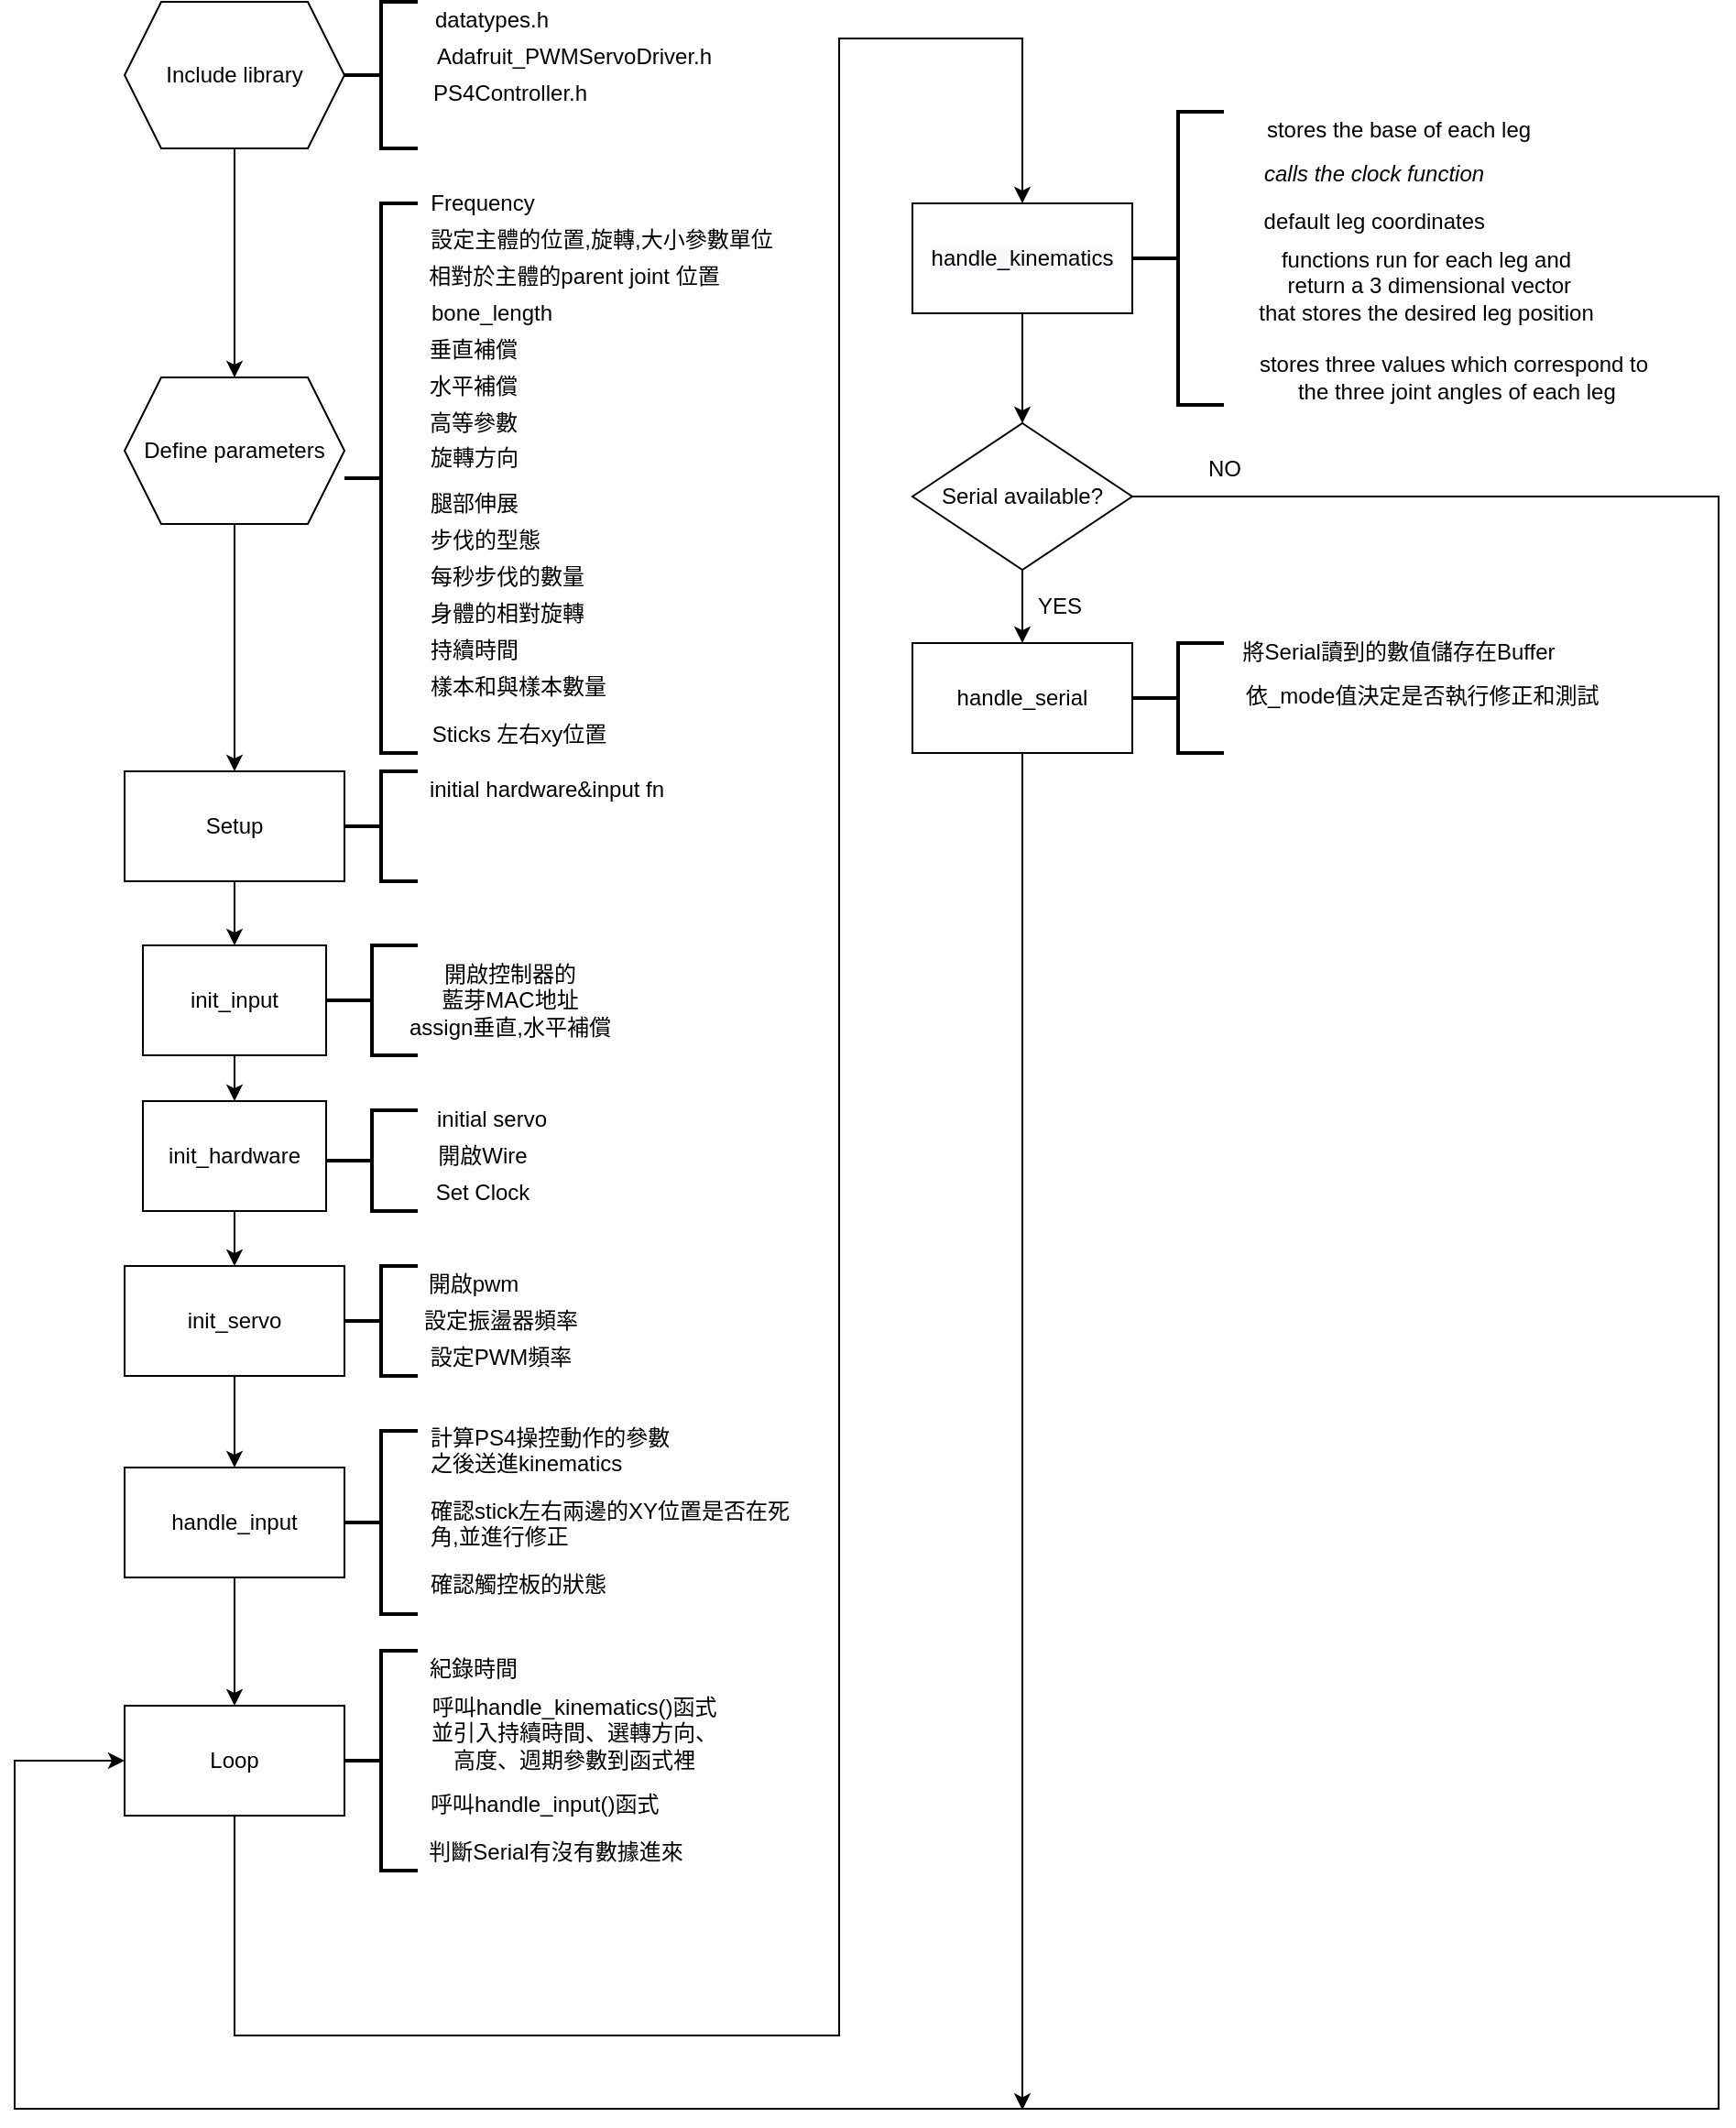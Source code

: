 <mxfile version="16.6.8" type="github">
  <diagram id="Qv2h1EbR9MERww-3qoIi" name="Page-1">
    <mxGraphModel dx="2844" dy="1540" grid="1" gridSize="10" guides="1" tooltips="1" connect="1" arrows="1" fold="1" page="1" pageScale="1" pageWidth="827" pageHeight="1169" math="0" shadow="0">
      <root>
        <mxCell id="0" />
        <mxCell id="1" parent="0" />
        <mxCell id="ZmHr8MECv6ovKMUGbqsX-1" value="Include library" style="shape=hexagon;perimeter=hexagonPerimeter2;whiteSpace=wrap;html=1;fixedSize=1;" parent="1" vertex="1">
          <mxGeometry x="100" y="10" width="120" height="80" as="geometry" />
        </mxCell>
        <mxCell id="ZmHr8MECv6ovKMUGbqsX-3" value="" style="strokeWidth=2;html=1;shape=mxgraph.flowchart.annotation_2;align=left;labelPosition=right;pointerEvents=1;" parent="1" vertex="1">
          <mxGeometry x="220" y="10" width="40" height="80" as="geometry" />
        </mxCell>
        <mxCell id="ZmHr8MECv6ovKMUGbqsX-4" value="datatypes.h" style="text;html=1;align=center;verticalAlign=middle;resizable=0;points=[];autosize=1;strokeColor=none;fillColor=none;" parent="1" vertex="1">
          <mxGeometry x="260" y="10" width="80" height="20" as="geometry" />
        </mxCell>
        <mxCell id="ZmHr8MECv6ovKMUGbqsX-5" value="Adafruit_PWMServoDriver.h" style="text;html=1;align=center;verticalAlign=middle;resizable=0;points=[];autosize=1;strokeColor=none;fillColor=none;" parent="1" vertex="1">
          <mxGeometry x="260" y="30" width="170" height="20" as="geometry" />
        </mxCell>
        <mxCell id="ZmHr8MECv6ovKMUGbqsX-6" value="PS4Controller.h" style="text;html=1;align=center;verticalAlign=middle;resizable=0;points=[];autosize=1;strokeColor=none;fillColor=none;" parent="1" vertex="1">
          <mxGeometry x="260" y="50" width="100" height="20" as="geometry" />
        </mxCell>
        <mxCell id="ZmHr8MECv6ovKMUGbqsX-7" value="" style="endArrow=classic;html=1;rounded=0;exitX=0.5;exitY=1;exitDx=0;exitDy=0;" parent="1" source="ZmHr8MECv6ovKMUGbqsX-1" target="ZmHr8MECv6ovKMUGbqsX-8" edge="1">
          <mxGeometry width="50" height="50" relative="1" as="geometry">
            <mxPoint x="170" y="80" as="sourcePoint" />
            <mxPoint x="160" y="120" as="targetPoint" />
          </mxGeometry>
        </mxCell>
        <mxCell id="ZmHr8MECv6ovKMUGbqsX-8" value="Define parameters" style="shape=hexagon;perimeter=hexagonPerimeter2;whiteSpace=wrap;html=1;fixedSize=1;" parent="1" vertex="1">
          <mxGeometry x="100" y="215" width="120" height="80" as="geometry" />
        </mxCell>
        <mxCell id="ZfQKTGb5kcTvKhnk0vQk-1" value="" style="strokeWidth=2;html=1;shape=mxgraph.flowchart.annotation_2;align=left;labelPosition=right;pointerEvents=1;" vertex="1" parent="1">
          <mxGeometry x="220" y="120" width="40" height="300" as="geometry" />
        </mxCell>
        <mxCell id="ZfQKTGb5kcTvKhnk0vQk-2" value="Frequency" style="text;html=1;align=center;verticalAlign=middle;resizable=0;points=[];autosize=1;strokeColor=none;fillColor=none;" vertex="1" parent="1">
          <mxGeometry x="260" y="110" width="70" height="20" as="geometry" />
        </mxCell>
        <mxCell id="ZfQKTGb5kcTvKhnk0vQk-3" value="設定主體的位置,旋轉,大小參數單位" style="text;html=1;align=center;verticalAlign=middle;resizable=0;points=[];autosize=1;strokeColor=none;fillColor=none;" vertex="1" parent="1">
          <mxGeometry x="260" y="130" width="200" height="20" as="geometry" />
        </mxCell>
        <mxCell id="ZfQKTGb5kcTvKhnk0vQk-4" value="相對於主體的parent joint 位置" style="text;html=1;align=center;verticalAlign=middle;resizable=0;points=[];autosize=1;strokeColor=none;fillColor=none;" vertex="1" parent="1">
          <mxGeometry x="260" y="150" width="170" height="20" as="geometry" />
        </mxCell>
        <mxCell id="ZfQKTGb5kcTvKhnk0vQk-5" value="bone_length" style="text;html=1;align=center;verticalAlign=middle;resizable=0;points=[];autosize=1;strokeColor=none;fillColor=none;" vertex="1" parent="1">
          <mxGeometry x="260" y="170" width="80" height="20" as="geometry" />
        </mxCell>
        <mxCell id="ZfQKTGb5kcTvKhnk0vQk-6" value="垂直補償" style="text;html=1;align=center;verticalAlign=middle;resizable=0;points=[];autosize=1;strokeColor=none;fillColor=none;" vertex="1" parent="1">
          <mxGeometry x="260" y="190" width="60" height="20" as="geometry" />
        </mxCell>
        <mxCell id="ZfQKTGb5kcTvKhnk0vQk-7" value="水平補償" style="text;html=1;align=center;verticalAlign=middle;resizable=0;points=[];autosize=1;strokeColor=none;fillColor=none;" vertex="1" parent="1">
          <mxGeometry x="260" y="210" width="60" height="20" as="geometry" />
        </mxCell>
        <mxCell id="ZfQKTGb5kcTvKhnk0vQk-8" value="高等參數" style="text;html=1;align=center;verticalAlign=middle;resizable=0;points=[];autosize=1;strokeColor=none;fillColor=none;" vertex="1" parent="1">
          <mxGeometry x="260" y="230" width="60" height="20" as="geometry" />
        </mxCell>
        <mxCell id="ZfQKTGb5kcTvKhnk0vQk-9" value="旋轉方向" style="text;whiteSpace=wrap;html=1;" vertex="1" parent="1">
          <mxGeometry x="265" y="245" width="70" height="30" as="geometry" />
        </mxCell>
        <mxCell id="ZfQKTGb5kcTvKhnk0vQk-10" value="腿部伸展" style="text;whiteSpace=wrap;html=1;" vertex="1" parent="1">
          <mxGeometry x="265" y="270" width="70" height="30" as="geometry" />
        </mxCell>
        <mxCell id="ZfQKTGb5kcTvKhnk0vQk-11" value="步伐的型態" style="text;whiteSpace=wrap;html=1;" vertex="1" parent="1">
          <mxGeometry x="265" y="290" width="90" height="30" as="geometry" />
        </mxCell>
        <mxCell id="ZfQKTGb5kcTvKhnk0vQk-12" value="每秒步伐的數量" style="text;whiteSpace=wrap;html=1;" vertex="1" parent="1">
          <mxGeometry x="265" y="310" width="110" height="30" as="geometry" />
        </mxCell>
        <mxCell id="ZfQKTGb5kcTvKhnk0vQk-13" value="身體的相對旋轉" style="text;whiteSpace=wrap;html=1;" vertex="1" parent="1">
          <mxGeometry x="265" y="330" width="110" height="30" as="geometry" />
        </mxCell>
        <mxCell id="ZfQKTGb5kcTvKhnk0vQk-14" value="持續時間" style="text;whiteSpace=wrap;html=1;" vertex="1" parent="1">
          <mxGeometry x="265" y="350" width="70" height="30" as="geometry" />
        </mxCell>
        <mxCell id="ZfQKTGb5kcTvKhnk0vQk-15" value="樣本和與樣本數量" style="text;whiteSpace=wrap;html=1;" vertex="1" parent="1">
          <mxGeometry x="265" y="370" width="120" height="30" as="geometry" />
        </mxCell>
        <mxCell id="ZfQKTGb5kcTvKhnk0vQk-16" value="" style="endArrow=classic;html=1;rounded=0;exitX=0.5;exitY=1;exitDx=0;exitDy=0;" edge="1" parent="1" source="ZmHr8MECv6ovKMUGbqsX-8" target="ZfQKTGb5kcTvKhnk0vQk-17">
          <mxGeometry width="50" height="50" relative="1" as="geometry">
            <mxPoint x="160" y="440" as="sourcePoint" />
            <mxPoint x="160" y="400" as="targetPoint" />
          </mxGeometry>
        </mxCell>
        <mxCell id="ZfQKTGb5kcTvKhnk0vQk-17" value="Setup" style="rounded=0;whiteSpace=wrap;html=1;" vertex="1" parent="1">
          <mxGeometry x="100" y="430" width="120" height="60" as="geometry" />
        </mxCell>
        <mxCell id="ZfQKTGb5kcTvKhnk0vQk-18" value="" style="strokeWidth=2;html=1;shape=mxgraph.flowchart.annotation_2;align=left;labelPosition=right;pointerEvents=1;" vertex="1" parent="1">
          <mxGeometry x="220" y="430" width="40" height="60" as="geometry" />
        </mxCell>
        <mxCell id="ZfQKTGb5kcTvKhnk0vQk-19" value="initial hardware&amp;amp;input fn" style="text;html=1;align=center;verticalAlign=middle;resizable=0;points=[];autosize=1;strokeColor=none;fillColor=none;" vertex="1" parent="1">
          <mxGeometry x="260" y="430" width="140" height="20" as="geometry" />
        </mxCell>
        <mxCell id="ZfQKTGb5kcTvKhnk0vQk-20" value="" style="endArrow=classic;html=1;rounded=0;exitX=0.5;exitY=1;exitDx=0;exitDy=0;" edge="1" parent="1" source="ZfQKTGb5kcTvKhnk0vQk-17" target="ZfQKTGb5kcTvKhnk0vQk-21">
          <mxGeometry width="50" height="50" relative="1" as="geometry">
            <mxPoint x="180" y="440" as="sourcePoint" />
            <mxPoint x="160" y="520" as="targetPoint" />
          </mxGeometry>
        </mxCell>
        <mxCell id="ZfQKTGb5kcTvKhnk0vQk-21" value="init_input" style="rounded=0;whiteSpace=wrap;html=1;" vertex="1" parent="1">
          <mxGeometry x="110" y="525" width="100" height="60" as="geometry" />
        </mxCell>
        <mxCell id="ZfQKTGb5kcTvKhnk0vQk-22" value="" style="endArrow=classic;html=1;rounded=0;exitX=0.5;exitY=1;exitDx=0;exitDy=0;" edge="1" parent="1" source="ZfQKTGb5kcTvKhnk0vQk-21" target="ZfQKTGb5kcTvKhnk0vQk-23">
          <mxGeometry width="50" height="50" relative="1" as="geometry">
            <mxPoint x="150" y="550" as="sourcePoint" />
            <mxPoint x="160" y="610" as="targetPoint" />
          </mxGeometry>
        </mxCell>
        <mxCell id="ZfQKTGb5kcTvKhnk0vQk-23" value="init_hardware" style="rounded=0;whiteSpace=wrap;html=1;" vertex="1" parent="1">
          <mxGeometry x="110" y="610" width="100" height="60" as="geometry" />
        </mxCell>
        <mxCell id="ZfQKTGb5kcTvKhnk0vQk-24" value="" style="strokeWidth=2;html=1;shape=mxgraph.flowchart.annotation_2;align=left;labelPosition=right;pointerEvents=1;" vertex="1" parent="1">
          <mxGeometry x="210" y="615" width="50" height="55" as="geometry" />
        </mxCell>
        <mxCell id="ZfQKTGb5kcTvKhnk0vQk-25" value="initial servo" style="text;html=1;align=center;verticalAlign=middle;resizable=0;points=[];autosize=1;strokeColor=none;fillColor=none;" vertex="1" parent="1">
          <mxGeometry x="260" y="610" width="80" height="20" as="geometry" />
        </mxCell>
        <mxCell id="ZfQKTGb5kcTvKhnk0vQk-26" value="開啟Wire" style="text;html=1;align=center;verticalAlign=middle;resizable=0;points=[];autosize=1;strokeColor=none;fillColor=none;" vertex="1" parent="1">
          <mxGeometry x="265" y="630" width="60" height="20" as="geometry" />
        </mxCell>
        <mxCell id="ZfQKTGb5kcTvKhnk0vQk-27" value="Set Clock" style="text;html=1;align=center;verticalAlign=middle;resizable=0;points=[];autosize=1;strokeColor=none;fillColor=none;" vertex="1" parent="1">
          <mxGeometry x="260" y="650" width="70" height="20" as="geometry" />
        </mxCell>
        <mxCell id="ZfQKTGb5kcTvKhnk0vQk-28" value="" style="endArrow=classic;html=1;rounded=0;exitX=0.5;exitY=1;exitDx=0;exitDy=0;" edge="1" parent="1" source="ZfQKTGb5kcTvKhnk0vQk-23" target="ZfQKTGb5kcTvKhnk0vQk-29">
          <mxGeometry width="50" height="50" relative="1" as="geometry">
            <mxPoint x="170" y="670" as="sourcePoint" />
            <mxPoint x="160" y="700" as="targetPoint" />
          </mxGeometry>
        </mxCell>
        <mxCell id="ZfQKTGb5kcTvKhnk0vQk-29" value="init_servo" style="rounded=0;whiteSpace=wrap;html=1;" vertex="1" parent="1">
          <mxGeometry x="100" y="700" width="120" height="60" as="geometry" />
        </mxCell>
        <mxCell id="ZfQKTGb5kcTvKhnk0vQk-30" value="" style="strokeWidth=2;html=1;shape=mxgraph.flowchart.annotation_2;align=left;labelPosition=right;pointerEvents=1;" vertex="1" parent="1">
          <mxGeometry x="220" y="700" width="40" height="60" as="geometry" />
        </mxCell>
        <mxCell id="ZfQKTGb5kcTvKhnk0vQk-31" value="開啟pwm" style="text;html=1;align=center;verticalAlign=middle;resizable=0;points=[];autosize=1;strokeColor=none;fillColor=none;" vertex="1" parent="1">
          <mxGeometry x="260" y="700" width="60" height="20" as="geometry" />
        </mxCell>
        <mxCell id="ZfQKTGb5kcTvKhnk0vQk-32" value="設定振盪器頻率" style="text;html=1;align=center;verticalAlign=middle;resizable=0;points=[];autosize=1;strokeColor=none;fillColor=none;" vertex="1" parent="1">
          <mxGeometry x="255" y="720" width="100" height="20" as="geometry" />
        </mxCell>
        <mxCell id="ZfQKTGb5kcTvKhnk0vQk-33" value="設定PWM頻率" style="text;html=1;align=center;verticalAlign=middle;resizable=0;points=[];autosize=1;strokeColor=none;fillColor=none;" vertex="1" parent="1">
          <mxGeometry x="260" y="740" width="90" height="20" as="geometry" />
        </mxCell>
        <mxCell id="ZfQKTGb5kcTvKhnk0vQk-34" value="Sticks 左右xy位置" style="text;html=1;align=center;verticalAlign=middle;resizable=0;points=[];autosize=1;strokeColor=none;fillColor=none;" vertex="1" parent="1">
          <mxGeometry x="260" y="400" width="110" height="20" as="geometry" />
        </mxCell>
        <mxCell id="ZfQKTGb5kcTvKhnk0vQk-35" value="" style="strokeWidth=2;html=1;shape=mxgraph.flowchart.annotation_2;align=left;labelPosition=right;pointerEvents=1;" vertex="1" parent="1">
          <mxGeometry x="210" y="525" width="50" height="60" as="geometry" />
        </mxCell>
        <mxCell id="ZfQKTGb5kcTvKhnk0vQk-36" value="&lt;span&gt;開啟控制器的&lt;br&gt;藍芽MAC地址&lt;/span&gt;&lt;br&gt;&lt;span&gt;assign垂直,水平補償&lt;/span&gt;" style="text;html=1;align=center;verticalAlign=middle;resizable=0;points=[];autosize=1;strokeColor=none;fillColor=none;" vertex="1" parent="1">
          <mxGeometry x="245" y="530" width="130" height="50" as="geometry" />
        </mxCell>
        <mxCell id="ZfQKTGb5kcTvKhnk0vQk-37" value="" style="endArrow=classic;html=1;rounded=0;exitX=0.5;exitY=1;exitDx=0;exitDy=0;" edge="1" parent="1" source="ZfQKTGb5kcTvKhnk0vQk-29" target="ZfQKTGb5kcTvKhnk0vQk-38">
          <mxGeometry width="50" height="50" relative="1" as="geometry">
            <mxPoint x="140" y="790" as="sourcePoint" />
            <mxPoint x="160" y="790" as="targetPoint" />
          </mxGeometry>
        </mxCell>
        <mxCell id="ZfQKTGb5kcTvKhnk0vQk-38" value="handle_input" style="rounded=0;whiteSpace=wrap;html=1;" vertex="1" parent="1">
          <mxGeometry x="100" y="810" width="120" height="60" as="geometry" />
        </mxCell>
        <mxCell id="ZfQKTGb5kcTvKhnk0vQk-39" value="" style="strokeWidth=2;html=1;shape=mxgraph.flowchart.annotation_2;align=left;labelPosition=right;pointerEvents=1;" vertex="1" parent="1">
          <mxGeometry x="220" y="790" width="40" height="100" as="geometry" />
        </mxCell>
        <mxCell id="ZfQKTGb5kcTvKhnk0vQk-40" value="紀錄時間" style="text;html=1;align=center;verticalAlign=middle;resizable=0;points=[];autosize=1;strokeColor=none;fillColor=none;" vertex="1" parent="1">
          <mxGeometry x="260" y="910" width="60" height="20" as="geometry" />
        </mxCell>
        <mxCell id="ZfQKTGb5kcTvKhnk0vQk-42" value="呼叫handle_kinematics()函式&lt;br&gt;並引入持續時間、選轉方向、&lt;br&gt;高度、週期參數到函式裡" style="text;html=1;align=center;verticalAlign=middle;resizable=0;points=[];autosize=1;strokeColor=none;fillColor=none;" vertex="1" parent="1">
          <mxGeometry x="260" y="930" width="170" height="50" as="geometry" />
        </mxCell>
        <mxCell id="ZfQKTGb5kcTvKhnk0vQk-43" value="呼叫handle_input()函式" style="text;whiteSpace=wrap;html=1;" vertex="1" parent="1">
          <mxGeometry x="265" y="980" width="150" height="30" as="geometry" />
        </mxCell>
        <mxCell id="ZfQKTGb5kcTvKhnk0vQk-44" value="判斷Serial有沒有數據進來" style="text;html=1;align=center;verticalAlign=middle;resizable=0;points=[];autosize=1;strokeColor=none;fillColor=none;" vertex="1" parent="1">
          <mxGeometry x="260" y="1010" width="150" height="20" as="geometry" />
        </mxCell>
        <mxCell id="ZfQKTGb5kcTvKhnk0vQk-47" value="" style="endArrow=classic;html=1;rounded=0;exitX=0.5;exitY=1;exitDx=0;exitDy=0;" edge="1" parent="1" source="ZfQKTGb5kcTvKhnk0vQk-38" target="ZfQKTGb5kcTvKhnk0vQk-48">
          <mxGeometry width="50" height="50" relative="1" as="geometry">
            <mxPoint x="160" y="860" as="sourcePoint" />
            <mxPoint x="160" y="910" as="targetPoint" />
          </mxGeometry>
        </mxCell>
        <mxCell id="ZfQKTGb5kcTvKhnk0vQk-48" value="Loop" style="rounded=0;whiteSpace=wrap;html=1;" vertex="1" parent="1">
          <mxGeometry x="100" y="940" width="120" height="60" as="geometry" />
        </mxCell>
        <mxCell id="ZfQKTGb5kcTvKhnk0vQk-49" value="" style="strokeWidth=2;html=1;shape=mxgraph.flowchart.annotation_2;align=left;labelPosition=right;pointerEvents=1;" vertex="1" parent="1">
          <mxGeometry x="220" y="910" width="40" height="120" as="geometry" />
        </mxCell>
        <mxCell id="ZfQKTGb5kcTvKhnk0vQk-56" value="" style="endArrow=classic;html=1;rounded=0;exitX=0.5;exitY=1;exitDx=0;exitDy=0;entryX=0.5;entryY=0;entryDx=0;entryDy=0;" edge="1" parent="1" source="ZfQKTGb5kcTvKhnk0vQk-48" target="ZfQKTGb5kcTvKhnk0vQk-57">
          <mxGeometry width="50" height="50" relative="1" as="geometry">
            <mxPoint x="220" y="1060" as="sourcePoint" />
            <mxPoint x="610" y="70" as="targetPoint" />
            <Array as="points">
              <mxPoint x="160" y="1120" />
              <mxPoint x="490" y="1120" />
              <mxPoint x="490" y="930" />
              <mxPoint x="490" y="30" />
              <mxPoint x="590" y="30" />
              <mxPoint x="590" y="50" />
            </Array>
          </mxGeometry>
        </mxCell>
        <mxCell id="ZfQKTGb5kcTvKhnk0vQk-57" value="&#xa;&#xa;&lt;span style=&quot;color: rgb(0, 0, 0); font-family: helvetica; font-size: 12px; font-style: normal; font-weight: 400; letter-spacing: normal; text-align: center; text-indent: 0px; text-transform: none; word-spacing: 0px; background-color: rgb(248, 249, 250); display: inline; float: none;&quot;&gt;handle_kinematics&lt;/span&gt;&#xa;&#xa;" style="rounded=0;whiteSpace=wrap;html=1;" vertex="1" parent="1">
          <mxGeometry x="530" y="120" width="120" height="60" as="geometry" />
        </mxCell>
        <mxCell id="ZfQKTGb5kcTvKhnk0vQk-58" value="" style="strokeWidth=2;html=1;shape=mxgraph.flowchart.annotation_2;align=left;labelPosition=right;pointerEvents=1;" vertex="1" parent="1">
          <mxGeometry x="650" y="70" width="50" height="160" as="geometry" />
        </mxCell>
        <mxCell id="ZfQKTGb5kcTvKhnk0vQk-59" value="stores the base of each leg" style="text;html=1;align=center;verticalAlign=middle;resizable=0;points=[];autosize=1;strokeColor=none;fillColor=none;" vertex="1" parent="1">
          <mxGeometry x="715" y="70" width="160" height="20" as="geometry" />
        </mxCell>
        <mxCell id="ZfQKTGb5kcTvKhnk0vQk-60" value="calls the clock function" style="text;whiteSpace=wrap;html=1;fontStyle=2" vertex="1" parent="1">
          <mxGeometry x="720" y="90" width="150" height="30" as="geometry" />
        </mxCell>
        <mxCell id="ZfQKTGb5kcTvKhnk0vQk-61" value="&amp;nbsp;default leg coordinates" style="text;html=1;align=center;verticalAlign=middle;resizable=0;points=[];autosize=1;strokeColor=none;fillColor=none;" vertex="1" parent="1">
          <mxGeometry x="710" y="120" width="140" height="20" as="geometry" />
        </mxCell>
        <mxCell id="ZfQKTGb5kcTvKhnk0vQk-62" value="functions run for each leg and&lt;br&gt;&amp;nbsp;return a 3 dimensional vector &lt;br&gt;that stores the desired leg position" style="text;html=1;align=center;verticalAlign=middle;resizable=0;points=[];autosize=1;strokeColor=none;fillColor=none;" vertex="1" parent="1">
          <mxGeometry x="710" y="140" width="200" height="50" as="geometry" />
        </mxCell>
        <mxCell id="ZfQKTGb5kcTvKhnk0vQk-63" value="stores three values which correspond to&lt;br&gt;&amp;nbsp;the three joint angles of each leg" style="text;html=1;align=center;verticalAlign=middle;resizable=0;points=[];autosize=1;strokeColor=none;fillColor=none;" vertex="1" parent="1">
          <mxGeometry x="710" y="200" width="230" height="30" as="geometry" />
        </mxCell>
        <mxCell id="ZfQKTGb5kcTvKhnk0vQk-64" value="計算PS4操控動作的參數&lt;br&gt;之後送進kinematics" style="text;whiteSpace=wrap;html=1;" vertex="1" parent="1">
          <mxGeometry x="265" y="780" width="260" height="30" as="geometry" />
        </mxCell>
        <mxCell id="ZfQKTGb5kcTvKhnk0vQk-65" value="確認stick左右兩邊的XY位置是否在死角,並進行修正" style="text;whiteSpace=wrap;html=1;" vertex="1" parent="1">
          <mxGeometry x="265" y="820" width="200" height="30" as="geometry" />
        </mxCell>
        <mxCell id="ZfQKTGb5kcTvKhnk0vQk-66" value="確認觸控板的狀態" style="text;whiteSpace=wrap;html=1;" vertex="1" parent="1">
          <mxGeometry x="265" y="860" width="120" height="30" as="geometry" />
        </mxCell>
        <mxCell id="ZfQKTGb5kcTvKhnk0vQk-67" value="" style="endArrow=classic;html=1;rounded=0;exitX=0.5;exitY=1;exitDx=0;exitDy=0;" edge="1" parent="1" source="ZfQKTGb5kcTvKhnk0vQk-57" target="ZfQKTGb5kcTvKhnk0vQk-68">
          <mxGeometry width="50" height="50" relative="1" as="geometry">
            <mxPoint x="600" y="240" as="sourcePoint" />
            <mxPoint x="590" y="250" as="targetPoint" />
          </mxGeometry>
        </mxCell>
        <mxCell id="ZfQKTGb5kcTvKhnk0vQk-68" value="Serial available?" style="rhombus;whiteSpace=wrap;html=1;" vertex="1" parent="1">
          <mxGeometry x="530" y="240" width="120" height="80" as="geometry" />
        </mxCell>
        <mxCell id="ZfQKTGb5kcTvKhnk0vQk-69" value="" style="endArrow=classic;html=1;rounded=0;exitX=0.5;exitY=1;exitDx=0;exitDy=0;" edge="1" parent="1" source="ZfQKTGb5kcTvKhnk0vQk-68">
          <mxGeometry width="50" height="50" relative="1" as="geometry">
            <mxPoint x="600" y="240" as="sourcePoint" />
            <mxPoint x="590" y="360" as="targetPoint" />
          </mxGeometry>
        </mxCell>
        <mxCell id="ZfQKTGb5kcTvKhnk0vQk-70" value="YES" style="text;html=1;align=center;verticalAlign=middle;resizable=0;points=[];autosize=1;strokeColor=none;fillColor=none;" vertex="1" parent="1">
          <mxGeometry x="590" y="330" width="40" height="20" as="geometry" />
        </mxCell>
        <mxCell id="ZfQKTGb5kcTvKhnk0vQk-71" value="handle_serial" style="rounded=0;whiteSpace=wrap;html=1;" vertex="1" parent="1">
          <mxGeometry x="530" y="360" width="120" height="60" as="geometry" />
        </mxCell>
        <mxCell id="ZfQKTGb5kcTvKhnk0vQk-72" value="" style="strokeWidth=2;html=1;shape=mxgraph.flowchart.annotation_2;align=left;labelPosition=right;pointerEvents=1;" vertex="1" parent="1">
          <mxGeometry x="650" y="360" width="50" height="60" as="geometry" />
        </mxCell>
        <mxCell id="ZfQKTGb5kcTvKhnk0vQk-73" value="將Serial讀到的數值儲存在Buffer" style="text;html=1;align=center;verticalAlign=middle;resizable=0;points=[];autosize=1;strokeColor=none;fillColor=none;" vertex="1" parent="1">
          <mxGeometry x="700" y="355" width="190" height="20" as="geometry" />
        </mxCell>
        <mxCell id="ZfQKTGb5kcTvKhnk0vQk-74" value="依_mode值決定是否執行修正和測試" style="text;whiteSpace=wrap;html=1;" vertex="1" parent="1">
          <mxGeometry x="710" y="375" width="200" height="30" as="geometry" />
        </mxCell>
        <mxCell id="ZfQKTGb5kcTvKhnk0vQk-75" value="" style="endArrow=classic;html=1;rounded=0;exitX=1;exitY=0.5;exitDx=0;exitDy=0;entryX=0;entryY=0.5;entryDx=0;entryDy=0;" edge="1" parent="1" source="ZfQKTGb5kcTvKhnk0vQk-68" target="ZfQKTGb5kcTvKhnk0vQk-48">
          <mxGeometry width="50" height="50" relative="1" as="geometry">
            <mxPoint x="730" y="420" as="sourcePoint" />
            <mxPoint x="780" y="370" as="targetPoint" />
            <Array as="points">
              <mxPoint x="970" y="280" />
              <mxPoint x="970" y="1160" />
              <mxPoint x="40" y="1160" />
              <mxPoint x="40" y="970" />
            </Array>
          </mxGeometry>
        </mxCell>
        <mxCell id="ZfQKTGb5kcTvKhnk0vQk-76" value="NO" style="text;html=1;align=center;verticalAlign=middle;resizable=0;points=[];autosize=1;strokeColor=none;fillColor=none;" vertex="1" parent="1">
          <mxGeometry x="685" y="255" width="30" height="20" as="geometry" />
        </mxCell>
        <mxCell id="ZfQKTGb5kcTvKhnk0vQk-77" value="" style="endArrow=classic;html=1;rounded=0;exitX=0.5;exitY=1;exitDx=0;exitDy=0;" edge="1" parent="1" source="ZfQKTGb5kcTvKhnk0vQk-71">
          <mxGeometry width="50" height="50" relative="1" as="geometry">
            <mxPoint x="580" y="610" as="sourcePoint" />
            <mxPoint x="590" y="1160.667" as="targetPoint" />
          </mxGeometry>
        </mxCell>
      </root>
    </mxGraphModel>
  </diagram>
</mxfile>
